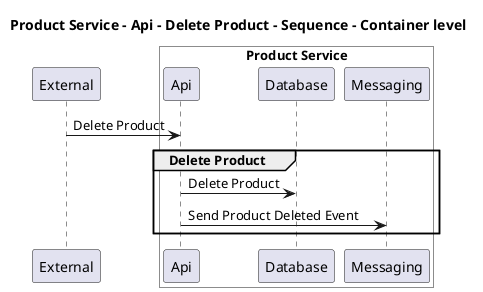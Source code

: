 @startuml

title Product Service - Api - Delete Product - Sequence - Container level

participant "External" as C4InterFlow.SoftwareSystems.ExternalSystem

box "Product Service" #White
    participant "Api" as ECommercePlatform.SoftwareSystems.ProductService.Containers.Api
    participant "Database" as ECommercePlatform.SoftwareSystems.ProductService.Containers.Database
    participant "Messaging" as ECommercePlatform.SoftwareSystems.ProductService.Containers.Messaging
end box


C4InterFlow.SoftwareSystems.ExternalSystem -> ECommercePlatform.SoftwareSystems.ProductService.Containers.Api : Delete Product
group Delete Product
ECommercePlatform.SoftwareSystems.ProductService.Containers.Api -> ECommercePlatform.SoftwareSystems.ProductService.Containers.Database : Delete Product
ECommercePlatform.SoftwareSystems.ProductService.Containers.Api -> ECommercePlatform.SoftwareSystems.ProductService.Containers.Messaging : Send Product Deleted Event
end


@enduml
